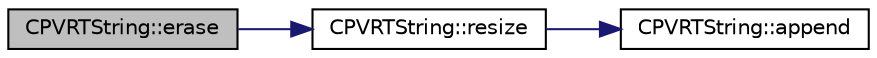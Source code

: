 digraph "CPVRTString::erase"
{
  edge [fontname="Helvetica",fontsize="10",labelfontname="Helvetica",labelfontsize="10"];
  node [fontname="Helvetica",fontsize="10",shape=record];
  rankdir="LR";
  Node1 [label="CPVRTString::erase",height=0.2,width=0.4,color="black", fillcolor="grey75", style="filled", fontcolor="black"];
  Node1 -> Node2 [color="midnightblue",fontsize="10",style="solid",fontname="Helvetica"];
  Node2 [label="CPVRTString::resize",height=0.2,width=0.4,color="black", fillcolor="white", style="filled",URL="$class_c_p_v_r_t_string.html#a69df81652ae94c401c2c7071e827789e",tooltip="Resizes the string to _Count in length. "];
  Node2 -> Node3 [color="midnightblue",fontsize="10",style="solid",fontname="Helvetica"];
  Node3 [label="CPVRTString::append",height=0.2,width=0.4,color="black", fillcolor="white", style="filled",URL="$class_c_p_v_r_t_string.html#a78f7b9163685822b1c31b08649e7af68",tooltip="Appends a string. "];
}
